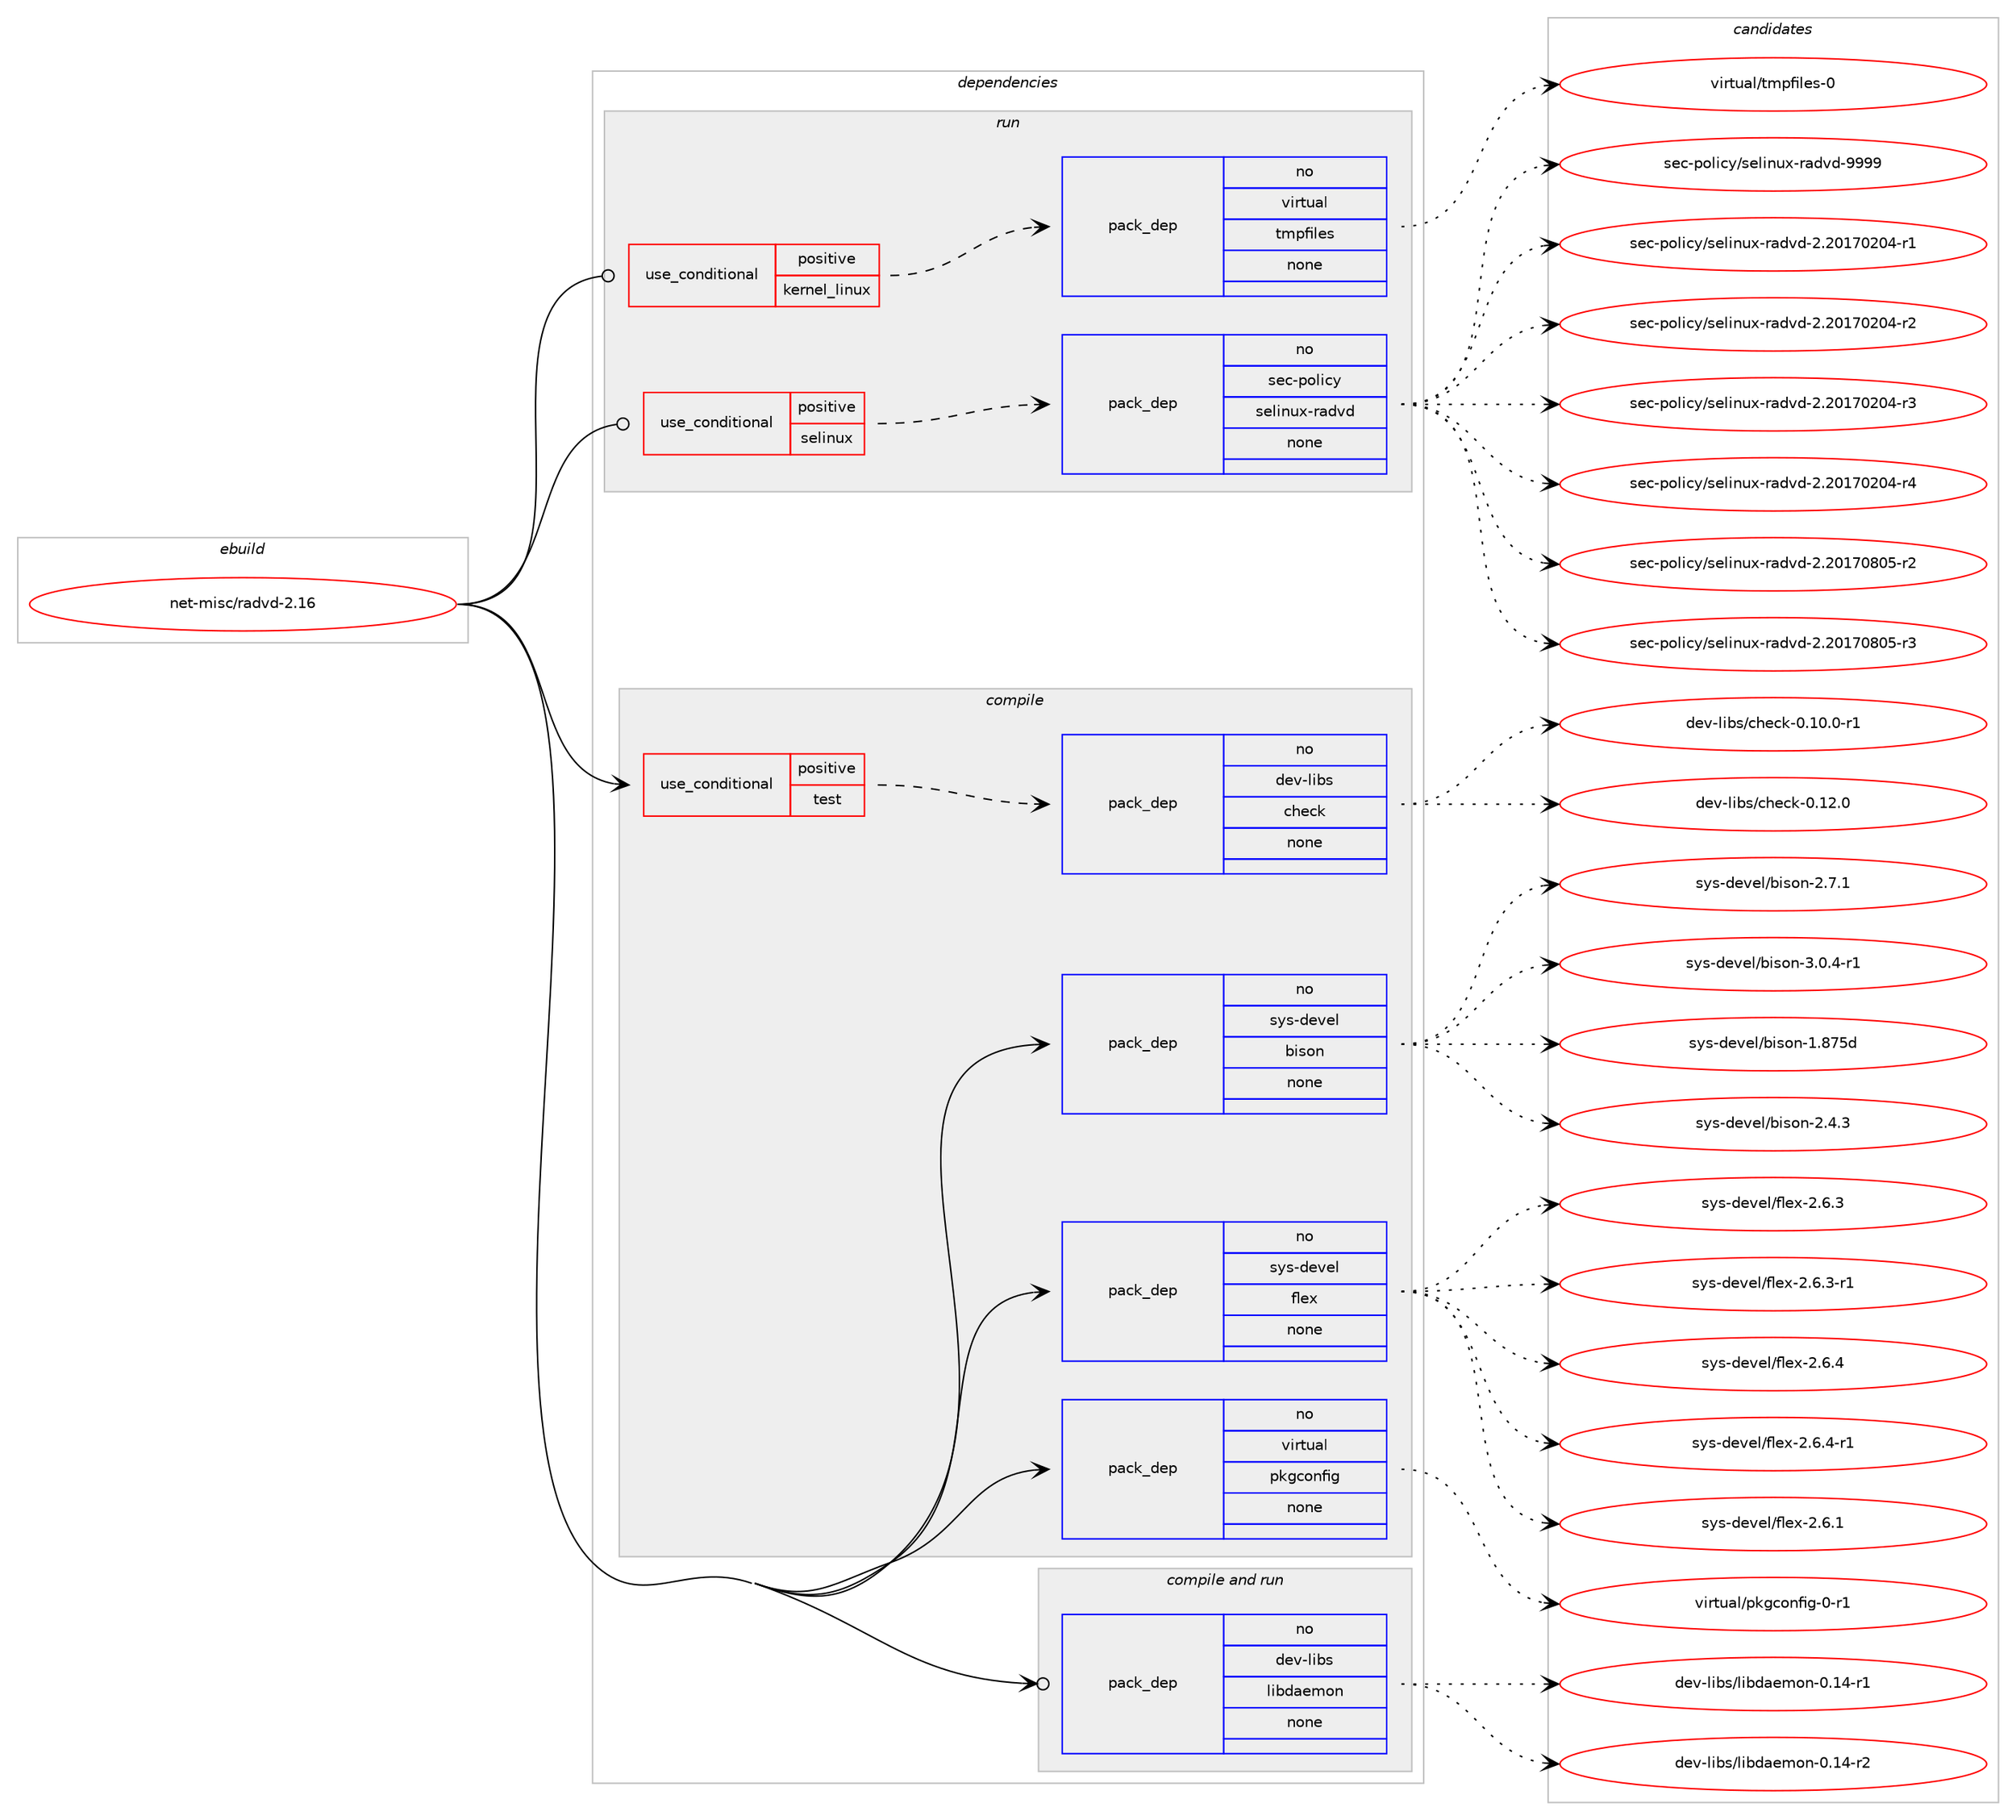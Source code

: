digraph prolog {

# *************
# Graph options
# *************

newrank=true;
concentrate=true;
compound=true;
graph [rankdir=LR,fontname=Helvetica,fontsize=10,ranksep=1.5];#, ranksep=2.5, nodesep=0.2];
edge  [arrowhead=vee];
node  [fontname=Helvetica,fontsize=10];

# **********
# The ebuild
# **********

subgraph cluster_leftcol {
color=gray;
rank=same;
label=<<i>ebuild</i>>;
id [label="net-misc/radvd-2.16", color=red, width=4, href="../net-misc/radvd-2.16.svg"];
}

# ****************
# The dependencies
# ****************

subgraph cluster_midcol {
color=gray;
label=<<i>dependencies</i>>;
subgraph cluster_compile {
fillcolor="#eeeeee";
style=filled;
label=<<i>compile</i>>;
subgraph cond106316 {
dependency429635 [label=<<TABLE BORDER="0" CELLBORDER="1" CELLSPACING="0" CELLPADDING="4"><TR><TD ROWSPAN="3" CELLPADDING="10">use_conditional</TD></TR><TR><TD>positive</TD></TR><TR><TD>test</TD></TR></TABLE>>, shape=none, color=red];
subgraph pack315963 {
dependency429636 [label=<<TABLE BORDER="0" CELLBORDER="1" CELLSPACING="0" CELLPADDING="4" WIDTH="220"><TR><TD ROWSPAN="6" CELLPADDING="30">pack_dep</TD></TR><TR><TD WIDTH="110">no</TD></TR><TR><TD>dev-libs</TD></TR><TR><TD>check</TD></TR><TR><TD>none</TD></TR><TR><TD></TD></TR></TABLE>>, shape=none, color=blue];
}
dependency429635:e -> dependency429636:w [weight=20,style="dashed",arrowhead="vee"];
}
id:e -> dependency429635:w [weight=20,style="solid",arrowhead="vee"];
subgraph pack315964 {
dependency429637 [label=<<TABLE BORDER="0" CELLBORDER="1" CELLSPACING="0" CELLPADDING="4" WIDTH="220"><TR><TD ROWSPAN="6" CELLPADDING="30">pack_dep</TD></TR><TR><TD WIDTH="110">no</TD></TR><TR><TD>sys-devel</TD></TR><TR><TD>bison</TD></TR><TR><TD>none</TD></TR><TR><TD></TD></TR></TABLE>>, shape=none, color=blue];
}
id:e -> dependency429637:w [weight=20,style="solid",arrowhead="vee"];
subgraph pack315965 {
dependency429638 [label=<<TABLE BORDER="0" CELLBORDER="1" CELLSPACING="0" CELLPADDING="4" WIDTH="220"><TR><TD ROWSPAN="6" CELLPADDING="30">pack_dep</TD></TR><TR><TD WIDTH="110">no</TD></TR><TR><TD>sys-devel</TD></TR><TR><TD>flex</TD></TR><TR><TD>none</TD></TR><TR><TD></TD></TR></TABLE>>, shape=none, color=blue];
}
id:e -> dependency429638:w [weight=20,style="solid",arrowhead="vee"];
subgraph pack315966 {
dependency429639 [label=<<TABLE BORDER="0" CELLBORDER="1" CELLSPACING="0" CELLPADDING="4" WIDTH="220"><TR><TD ROWSPAN="6" CELLPADDING="30">pack_dep</TD></TR><TR><TD WIDTH="110">no</TD></TR><TR><TD>virtual</TD></TR><TR><TD>pkgconfig</TD></TR><TR><TD>none</TD></TR><TR><TD></TD></TR></TABLE>>, shape=none, color=blue];
}
id:e -> dependency429639:w [weight=20,style="solid",arrowhead="vee"];
}
subgraph cluster_compileandrun {
fillcolor="#eeeeee";
style=filled;
label=<<i>compile and run</i>>;
subgraph pack315967 {
dependency429640 [label=<<TABLE BORDER="0" CELLBORDER="1" CELLSPACING="0" CELLPADDING="4" WIDTH="220"><TR><TD ROWSPAN="6" CELLPADDING="30">pack_dep</TD></TR><TR><TD WIDTH="110">no</TD></TR><TR><TD>dev-libs</TD></TR><TR><TD>libdaemon</TD></TR><TR><TD>none</TD></TR><TR><TD></TD></TR></TABLE>>, shape=none, color=blue];
}
id:e -> dependency429640:w [weight=20,style="solid",arrowhead="odotvee"];
}
subgraph cluster_run {
fillcolor="#eeeeee";
style=filled;
label=<<i>run</i>>;
subgraph cond106317 {
dependency429641 [label=<<TABLE BORDER="0" CELLBORDER="1" CELLSPACING="0" CELLPADDING="4"><TR><TD ROWSPAN="3" CELLPADDING="10">use_conditional</TD></TR><TR><TD>positive</TD></TR><TR><TD>kernel_linux</TD></TR></TABLE>>, shape=none, color=red];
subgraph pack315968 {
dependency429642 [label=<<TABLE BORDER="0" CELLBORDER="1" CELLSPACING="0" CELLPADDING="4" WIDTH="220"><TR><TD ROWSPAN="6" CELLPADDING="30">pack_dep</TD></TR><TR><TD WIDTH="110">no</TD></TR><TR><TD>virtual</TD></TR><TR><TD>tmpfiles</TD></TR><TR><TD>none</TD></TR><TR><TD></TD></TR></TABLE>>, shape=none, color=blue];
}
dependency429641:e -> dependency429642:w [weight=20,style="dashed",arrowhead="vee"];
}
id:e -> dependency429641:w [weight=20,style="solid",arrowhead="odot"];
subgraph cond106318 {
dependency429643 [label=<<TABLE BORDER="0" CELLBORDER="1" CELLSPACING="0" CELLPADDING="4"><TR><TD ROWSPAN="3" CELLPADDING="10">use_conditional</TD></TR><TR><TD>positive</TD></TR><TR><TD>selinux</TD></TR></TABLE>>, shape=none, color=red];
subgraph pack315969 {
dependency429644 [label=<<TABLE BORDER="0" CELLBORDER="1" CELLSPACING="0" CELLPADDING="4" WIDTH="220"><TR><TD ROWSPAN="6" CELLPADDING="30">pack_dep</TD></TR><TR><TD WIDTH="110">no</TD></TR><TR><TD>sec-policy</TD></TR><TR><TD>selinux-radvd</TD></TR><TR><TD>none</TD></TR><TR><TD></TD></TR></TABLE>>, shape=none, color=blue];
}
dependency429643:e -> dependency429644:w [weight=20,style="dashed",arrowhead="vee"];
}
id:e -> dependency429643:w [weight=20,style="solid",arrowhead="odot"];
}
}

# **************
# The candidates
# **************

subgraph cluster_choices {
rank=same;
color=gray;
label=<<i>candidates</i>>;

subgraph choice315963 {
color=black;
nodesep=1;
choice1001011184510810598115479910410199107454846494846484511449 [label="dev-libs/check-0.10.0-r1", color=red, width=4,href="../dev-libs/check-0.10.0-r1.svg"];
choice100101118451081059811547991041019910745484649504648 [label="dev-libs/check-0.12.0", color=red, width=4,href="../dev-libs/check-0.12.0.svg"];
dependency429636:e -> choice1001011184510810598115479910410199107454846494846484511449:w [style=dotted,weight="100"];
dependency429636:e -> choice100101118451081059811547991041019910745484649504648:w [style=dotted,weight="100"];
}
subgraph choice315964 {
color=black;
nodesep=1;
choice115121115451001011181011084798105115111110454946565553100 [label="sys-devel/bison-1.875d", color=red, width=4,href="../sys-devel/bison-1.875d.svg"];
choice115121115451001011181011084798105115111110455046524651 [label="sys-devel/bison-2.4.3", color=red, width=4,href="../sys-devel/bison-2.4.3.svg"];
choice115121115451001011181011084798105115111110455046554649 [label="sys-devel/bison-2.7.1", color=red, width=4,href="../sys-devel/bison-2.7.1.svg"];
choice1151211154510010111810110847981051151111104551464846524511449 [label="sys-devel/bison-3.0.4-r1", color=red, width=4,href="../sys-devel/bison-3.0.4-r1.svg"];
dependency429637:e -> choice115121115451001011181011084798105115111110454946565553100:w [style=dotted,weight="100"];
dependency429637:e -> choice115121115451001011181011084798105115111110455046524651:w [style=dotted,weight="100"];
dependency429637:e -> choice115121115451001011181011084798105115111110455046554649:w [style=dotted,weight="100"];
dependency429637:e -> choice1151211154510010111810110847981051151111104551464846524511449:w [style=dotted,weight="100"];
}
subgraph choice315965 {
color=black;
nodesep=1;
choice1151211154510010111810110847102108101120455046544649 [label="sys-devel/flex-2.6.1", color=red, width=4,href="../sys-devel/flex-2.6.1.svg"];
choice1151211154510010111810110847102108101120455046544651 [label="sys-devel/flex-2.6.3", color=red, width=4,href="../sys-devel/flex-2.6.3.svg"];
choice11512111545100101118101108471021081011204550465446514511449 [label="sys-devel/flex-2.6.3-r1", color=red, width=4,href="../sys-devel/flex-2.6.3-r1.svg"];
choice1151211154510010111810110847102108101120455046544652 [label="sys-devel/flex-2.6.4", color=red, width=4,href="../sys-devel/flex-2.6.4.svg"];
choice11512111545100101118101108471021081011204550465446524511449 [label="sys-devel/flex-2.6.4-r1", color=red, width=4,href="../sys-devel/flex-2.6.4-r1.svg"];
dependency429638:e -> choice1151211154510010111810110847102108101120455046544649:w [style=dotted,weight="100"];
dependency429638:e -> choice1151211154510010111810110847102108101120455046544651:w [style=dotted,weight="100"];
dependency429638:e -> choice11512111545100101118101108471021081011204550465446514511449:w [style=dotted,weight="100"];
dependency429638:e -> choice1151211154510010111810110847102108101120455046544652:w [style=dotted,weight="100"];
dependency429638:e -> choice11512111545100101118101108471021081011204550465446524511449:w [style=dotted,weight="100"];
}
subgraph choice315966 {
color=black;
nodesep=1;
choice11810511411611797108471121071039911111010210510345484511449 [label="virtual/pkgconfig-0-r1", color=red, width=4,href="../virtual/pkgconfig-0-r1.svg"];
dependency429639:e -> choice11810511411611797108471121071039911111010210510345484511449:w [style=dotted,weight="100"];
}
subgraph choice315967 {
color=black;
nodesep=1;
choice100101118451081059811547108105981009710110911111045484649524511449 [label="dev-libs/libdaemon-0.14-r1", color=red, width=4,href="../dev-libs/libdaemon-0.14-r1.svg"];
choice100101118451081059811547108105981009710110911111045484649524511450 [label="dev-libs/libdaemon-0.14-r2", color=red, width=4,href="../dev-libs/libdaemon-0.14-r2.svg"];
dependency429640:e -> choice100101118451081059811547108105981009710110911111045484649524511449:w [style=dotted,weight="100"];
dependency429640:e -> choice100101118451081059811547108105981009710110911111045484649524511450:w [style=dotted,weight="100"];
}
subgraph choice315968 {
color=black;
nodesep=1;
choice11810511411611797108471161091121021051081011154548 [label="virtual/tmpfiles-0", color=red, width=4,href="../virtual/tmpfiles-0.svg"];
dependency429642:e -> choice11810511411611797108471161091121021051081011154548:w [style=dotted,weight="100"];
}
subgraph choice315969 {
color=black;
nodesep=1;
choice11510199451121111081059912147115101108105110117120451149710011810045504650484955485048524511449 [label="sec-policy/selinux-radvd-2.20170204-r1", color=red, width=4,href="../sec-policy/selinux-radvd-2.20170204-r1.svg"];
choice11510199451121111081059912147115101108105110117120451149710011810045504650484955485048524511450 [label="sec-policy/selinux-radvd-2.20170204-r2", color=red, width=4,href="../sec-policy/selinux-radvd-2.20170204-r2.svg"];
choice11510199451121111081059912147115101108105110117120451149710011810045504650484955485048524511451 [label="sec-policy/selinux-radvd-2.20170204-r3", color=red, width=4,href="../sec-policy/selinux-radvd-2.20170204-r3.svg"];
choice11510199451121111081059912147115101108105110117120451149710011810045504650484955485048524511452 [label="sec-policy/selinux-radvd-2.20170204-r4", color=red, width=4,href="../sec-policy/selinux-radvd-2.20170204-r4.svg"];
choice11510199451121111081059912147115101108105110117120451149710011810045504650484955485648534511450 [label="sec-policy/selinux-radvd-2.20170805-r2", color=red, width=4,href="../sec-policy/selinux-radvd-2.20170805-r2.svg"];
choice11510199451121111081059912147115101108105110117120451149710011810045504650484955485648534511451 [label="sec-policy/selinux-radvd-2.20170805-r3", color=red, width=4,href="../sec-policy/selinux-radvd-2.20170805-r3.svg"];
choice1151019945112111108105991214711510110810511011712045114971001181004557575757 [label="sec-policy/selinux-radvd-9999", color=red, width=4,href="../sec-policy/selinux-radvd-9999.svg"];
dependency429644:e -> choice11510199451121111081059912147115101108105110117120451149710011810045504650484955485048524511449:w [style=dotted,weight="100"];
dependency429644:e -> choice11510199451121111081059912147115101108105110117120451149710011810045504650484955485048524511450:w [style=dotted,weight="100"];
dependency429644:e -> choice11510199451121111081059912147115101108105110117120451149710011810045504650484955485048524511451:w [style=dotted,weight="100"];
dependency429644:e -> choice11510199451121111081059912147115101108105110117120451149710011810045504650484955485048524511452:w [style=dotted,weight="100"];
dependency429644:e -> choice11510199451121111081059912147115101108105110117120451149710011810045504650484955485648534511450:w [style=dotted,weight="100"];
dependency429644:e -> choice11510199451121111081059912147115101108105110117120451149710011810045504650484955485648534511451:w [style=dotted,weight="100"];
dependency429644:e -> choice1151019945112111108105991214711510110810511011712045114971001181004557575757:w [style=dotted,weight="100"];
}
}

}
